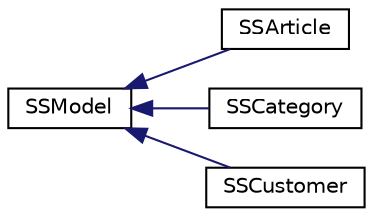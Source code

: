 digraph "Graphical Class Hierarchy"
{
  edge [fontname="Helvetica",fontsize="10",labelfontname="Helvetica",labelfontsize="10"];
  node [fontname="Helvetica",fontsize="10",shape=record];
  rankdir="LR";
  Node1 [label="SSModel",height=0.2,width=0.4,color="black", fillcolor="white", style="filled",URL="$class_s_s_model.html"];
  Node1 -> Node2 [dir="back",color="midnightblue",fontsize="10",style="solid",fontname="Helvetica"];
  Node2 [label="SSArticle",height=0.2,width=0.4,color="black", fillcolor="white", style="filled",URL="$class_s_s_article.html"];
  Node1 -> Node3 [dir="back",color="midnightblue",fontsize="10",style="solid",fontname="Helvetica"];
  Node3 [label="SSCategory",height=0.2,width=0.4,color="black", fillcolor="white", style="filled",URL="$class_s_s_category.html"];
  Node1 -> Node4 [dir="back",color="midnightblue",fontsize="10",style="solid",fontname="Helvetica"];
  Node4 [label="SSCustomer",height=0.2,width=0.4,color="black", fillcolor="white", style="filled",URL="$class_s_s_customer.html"];
}
